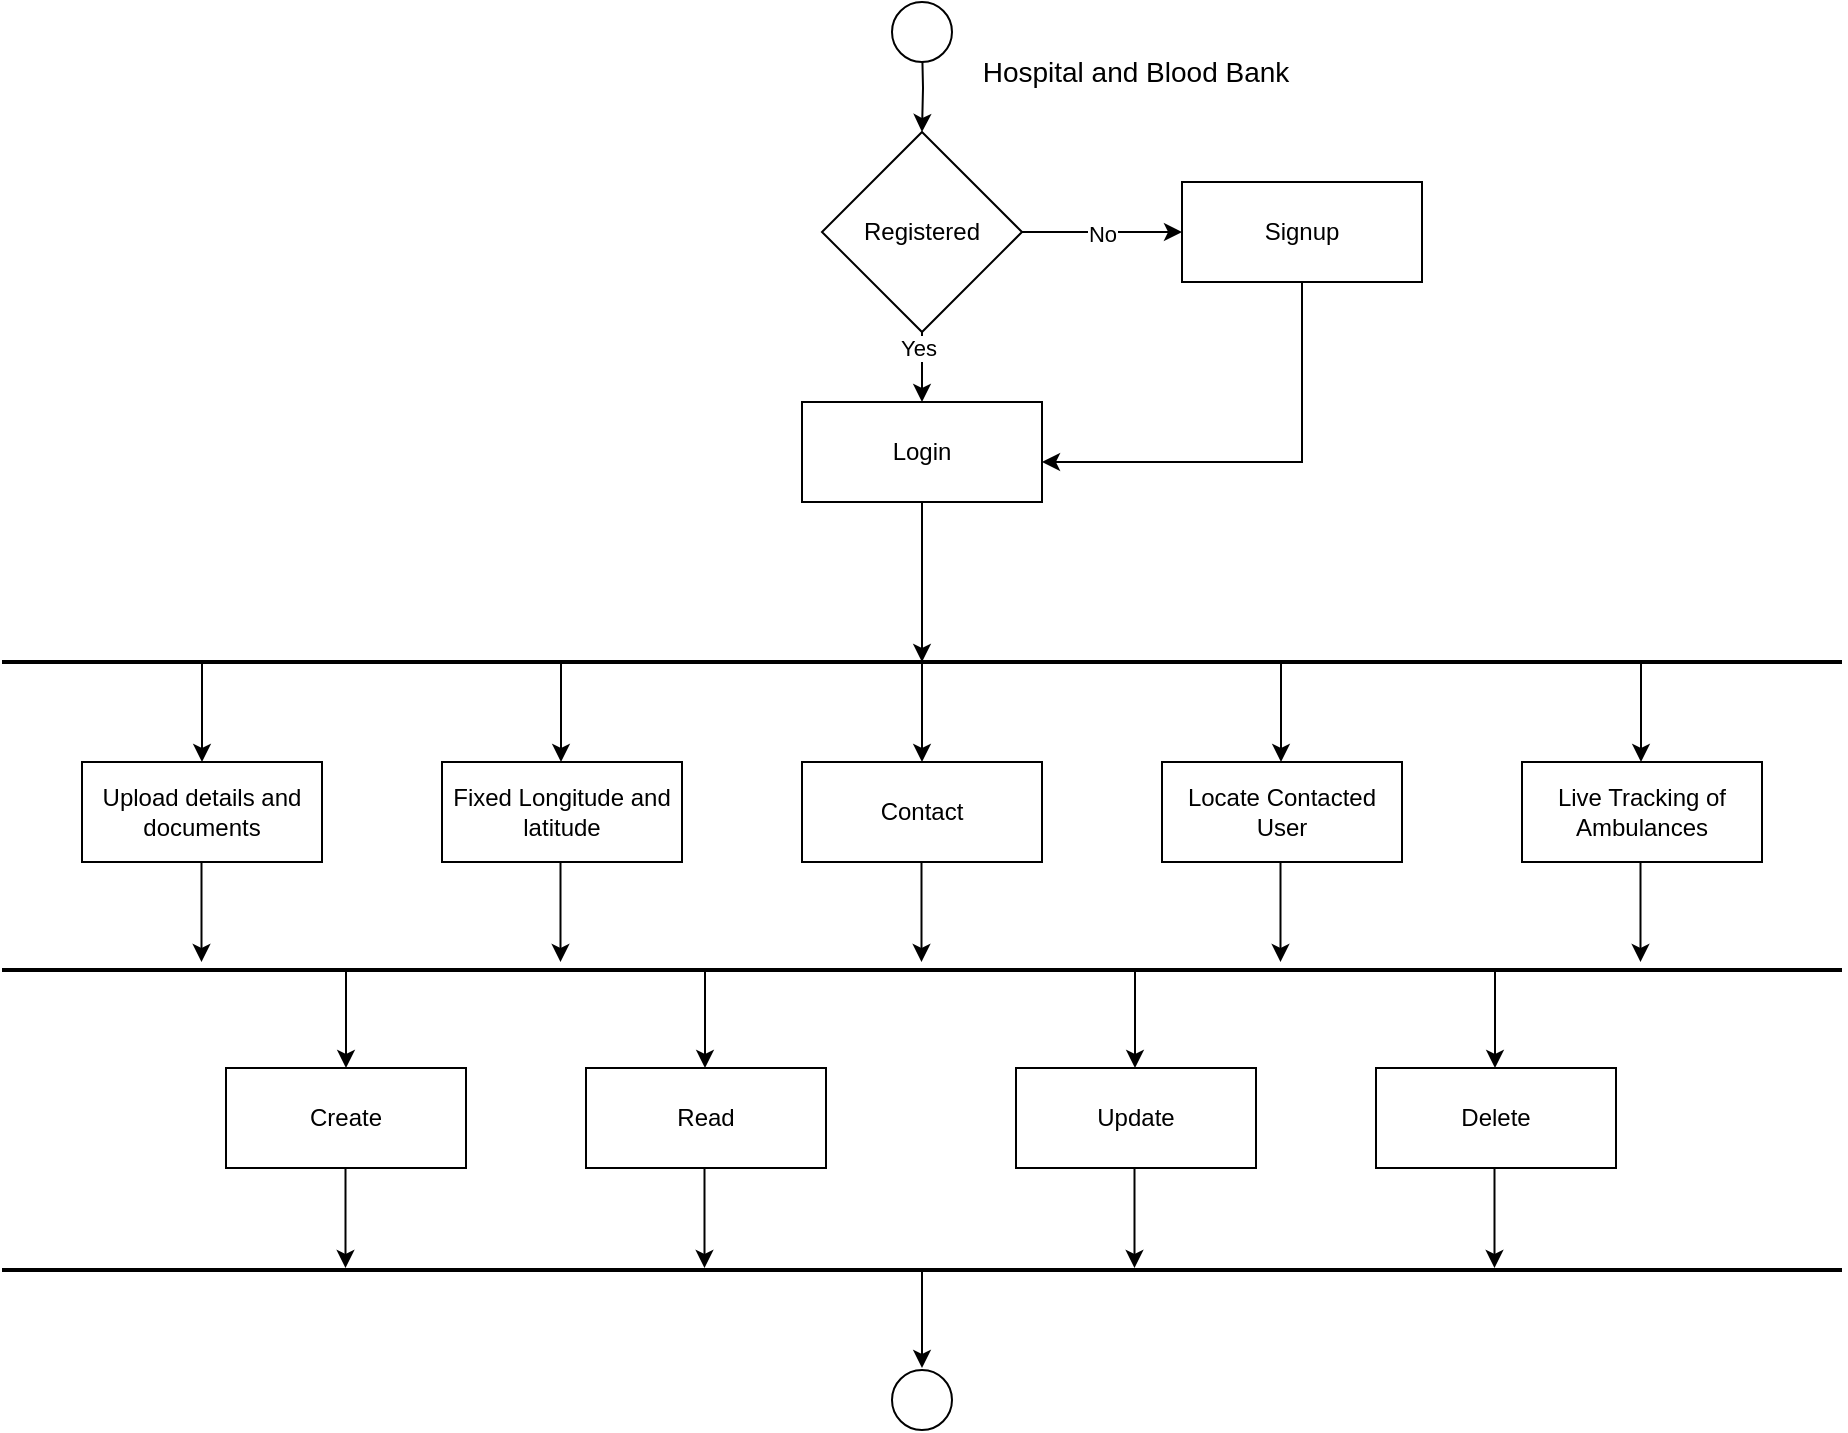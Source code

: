 <mxfile version="28.1.0">
  <diagram name="Page-1" id="knrP1FRMyhIRJTOhsAG8">
    <mxGraphModel dx="1924" dy="1731" grid="1" gridSize="10" guides="1" tooltips="1" connect="1" arrows="1" fold="1" page="1" pageScale="1" pageWidth="827" pageHeight="1169" math="0" shadow="0">
      <root>
        <mxCell id="0" />
        <mxCell id="1" parent="0" />
        <mxCell id="MtbSdQDAzY2VFWzhyp_4-2" value="" style="edgeStyle=orthogonalEdgeStyle;rounded=0;orthogonalLoop=1;jettySize=auto;html=1;" parent="1" target="7wEqkuw75IH8k5fswQXJ-28" edge="1">
          <mxGeometry relative="1" as="geometry">
            <mxPoint x="390" y="-10" as="sourcePoint" />
          </mxGeometry>
        </mxCell>
        <mxCell id="7wEqkuw75IH8k5fswQXJ-46" value="" style="edgeStyle=orthogonalEdgeStyle;rounded=0;orthogonalLoop=1;jettySize=auto;html=1;" parent="1" source="7wEqkuw75IH8k5fswQXJ-28" target="7wEqkuw75IH8k5fswQXJ-29" edge="1">
          <mxGeometry relative="1" as="geometry" />
        </mxCell>
        <mxCell id="7wEqkuw75IH8k5fswQXJ-70" value="No" style="edgeLabel;html=1;align=center;verticalAlign=middle;resizable=0;points=[];" parent="7wEqkuw75IH8k5fswQXJ-46" vertex="1" connectable="0">
          <mxGeometry x="-0.015" y="-1" relative="1" as="geometry">
            <mxPoint as="offset" />
          </mxGeometry>
        </mxCell>
        <mxCell id="7wEqkuw75IH8k5fswQXJ-57" style="edgeStyle=orthogonalEdgeStyle;rounded=0;orthogonalLoop=1;jettySize=auto;html=1;entryX=0.5;entryY=0;entryDx=0;entryDy=0;" parent="1" source="7wEqkuw75IH8k5fswQXJ-28" target="7wEqkuw75IH8k5fswQXJ-30" edge="1">
          <mxGeometry relative="1" as="geometry" />
        </mxCell>
        <mxCell id="7wEqkuw75IH8k5fswQXJ-71" value="Yes" style="edgeLabel;html=1;align=center;verticalAlign=middle;resizable=0;points=[];" parent="7wEqkuw75IH8k5fswQXJ-57" vertex="1" connectable="0">
          <mxGeometry x="-0.664" y="-2" relative="1" as="geometry">
            <mxPoint as="offset" />
          </mxGeometry>
        </mxCell>
        <mxCell id="7wEqkuw75IH8k5fswQXJ-28" value="Registered" style="rhombus;whiteSpace=wrap;html=1;" parent="1" vertex="1">
          <mxGeometry x="340" y="35" width="100" height="100" as="geometry" />
        </mxCell>
        <mxCell id="MtbSdQDAzY2VFWzhyp_4-5" style="edgeStyle=orthogonalEdgeStyle;rounded=0;orthogonalLoop=1;jettySize=auto;html=1;entryX=1;entryY=0.6;entryDx=0;entryDy=0;entryPerimeter=0;" parent="1" source="7wEqkuw75IH8k5fswQXJ-29" target="7wEqkuw75IH8k5fswQXJ-30" edge="1">
          <mxGeometry relative="1" as="geometry">
            <mxPoint x="580" y="200" as="targetPoint" />
            <Array as="points">
              <mxPoint x="580" y="200" />
            </Array>
          </mxGeometry>
        </mxCell>
        <mxCell id="7wEqkuw75IH8k5fswQXJ-29" value="Signup" style="rounded=0;whiteSpace=wrap;html=1;" parent="1" vertex="1">
          <mxGeometry x="520" y="60" width="120" height="50" as="geometry" />
        </mxCell>
        <mxCell id="7wEqkuw75IH8k5fswQXJ-58" value="" style="edgeStyle=orthogonalEdgeStyle;rounded=0;orthogonalLoop=1;jettySize=auto;html=1;" parent="1" source="7wEqkuw75IH8k5fswQXJ-30" edge="1">
          <mxGeometry relative="1" as="geometry">
            <mxPoint x="390" y="300" as="targetPoint" />
          </mxGeometry>
        </mxCell>
        <mxCell id="7wEqkuw75IH8k5fswQXJ-30" value="Login" style="rounded=0;whiteSpace=wrap;html=1;" parent="1" vertex="1">
          <mxGeometry x="330" y="170" width="120" height="50" as="geometry" />
        </mxCell>
        <mxCell id="7wEqkuw75IH8k5fswQXJ-34" value="Fixed Longitude and latitude" style="rounded=0;whiteSpace=wrap;html=1;" parent="1" vertex="1">
          <mxGeometry x="150" y="350" width="120" height="50" as="geometry" />
        </mxCell>
        <mxCell id="7wEqkuw75IH8k5fswQXJ-35" value="Contact" style="rounded=0;whiteSpace=wrap;html=1;" parent="1" vertex="1">
          <mxGeometry x="330" y="350" width="120" height="50" as="geometry" />
        </mxCell>
        <mxCell id="MtbSdQDAzY2VFWzhyp_4-16" value="Upload details and documents" style="rounded=0;whiteSpace=wrap;html=1;" parent="1" vertex="1">
          <mxGeometry x="-30" y="350" width="120" height="50" as="geometry" />
        </mxCell>
        <mxCell id="MtbSdQDAzY2VFWzhyp_4-17" value="Live Tracking of Ambulances" style="rounded=0;whiteSpace=wrap;html=1;" parent="1" vertex="1">
          <mxGeometry x="690" y="350" width="120" height="50" as="geometry" />
        </mxCell>
        <mxCell id="WK3NlKsNAJOg3aepo1eA-1" value="Locate Contacted User" style="rounded=0;whiteSpace=wrap;html=1;" parent="1" vertex="1">
          <mxGeometry x="510" y="350" width="120" height="50" as="geometry" />
        </mxCell>
        <mxCell id="nb5A6RRDomXuttytV97Y-1" value="" style="ellipse;whiteSpace=wrap;html=1;aspect=fixed;" vertex="1" parent="1">
          <mxGeometry x="375" y="-30" width="30" height="30" as="geometry" />
        </mxCell>
        <mxCell id="nb5A6RRDomXuttytV97Y-3" value="" style="endArrow=none;html=1;rounded=0;fontStyle=1;startSize=15;strokeColor=default;strokeWidth=2;" edge="1" parent="1">
          <mxGeometry width="50" height="50" relative="1" as="geometry">
            <mxPoint x="-70" y="300" as="sourcePoint" />
            <mxPoint x="850" y="300" as="targetPoint" />
          </mxGeometry>
        </mxCell>
        <mxCell id="nb5A6RRDomXuttytV97Y-5" value="" style="endArrow=none;html=1;rounded=0;fontStyle=1;startSize=15;strokeColor=default;strokeWidth=2;" edge="1" parent="1">
          <mxGeometry width="50" height="50" relative="1" as="geometry">
            <mxPoint x="-70" y="454" as="sourcePoint" />
            <mxPoint x="850" y="454" as="targetPoint" />
          </mxGeometry>
        </mxCell>
        <mxCell id="nb5A6RRDomXuttytV97Y-6" value="" style="endArrow=classic;html=1;rounded=0;" edge="1" parent="1" target="MtbSdQDAzY2VFWzhyp_4-16">
          <mxGeometry width="50" height="50" relative="1" as="geometry">
            <mxPoint x="30" y="300" as="sourcePoint" />
            <mxPoint x="360" y="440" as="targetPoint" />
          </mxGeometry>
        </mxCell>
        <mxCell id="nb5A6RRDomXuttytV97Y-7" value="" style="endArrow=classic;html=1;rounded=0;" edge="1" parent="1">
          <mxGeometry width="50" height="50" relative="1" as="geometry">
            <mxPoint x="209.5" y="300" as="sourcePoint" />
            <mxPoint x="209.5" y="350" as="targetPoint" />
          </mxGeometry>
        </mxCell>
        <mxCell id="nb5A6RRDomXuttytV97Y-8" value="" style="endArrow=classic;html=1;rounded=0;" edge="1" parent="1">
          <mxGeometry width="50" height="50" relative="1" as="geometry">
            <mxPoint x="390" y="300" as="sourcePoint" />
            <mxPoint x="390" y="350" as="targetPoint" />
          </mxGeometry>
        </mxCell>
        <mxCell id="nb5A6RRDomXuttytV97Y-9" value="" style="endArrow=classic;html=1;rounded=0;" edge="1" parent="1">
          <mxGeometry width="50" height="50" relative="1" as="geometry">
            <mxPoint x="569.5" y="300" as="sourcePoint" />
            <mxPoint x="569.5" y="350" as="targetPoint" />
          </mxGeometry>
        </mxCell>
        <mxCell id="nb5A6RRDomXuttytV97Y-10" value="" style="endArrow=classic;html=1;rounded=0;" edge="1" parent="1">
          <mxGeometry width="50" height="50" relative="1" as="geometry">
            <mxPoint x="749.5" y="300" as="sourcePoint" />
            <mxPoint x="749.5" y="350" as="targetPoint" />
          </mxGeometry>
        </mxCell>
        <mxCell id="nb5A6RRDomXuttytV97Y-11" value="" style="endArrow=classic;html=1;rounded=0;" edge="1" parent="1">
          <mxGeometry width="50" height="50" relative="1" as="geometry">
            <mxPoint x="29.75" y="400" as="sourcePoint" />
            <mxPoint x="29.75" y="450" as="targetPoint" />
          </mxGeometry>
        </mxCell>
        <mxCell id="nb5A6RRDomXuttytV97Y-12" value="" style="endArrow=classic;html=1;rounded=0;" edge="1" parent="1">
          <mxGeometry width="50" height="50" relative="1" as="geometry">
            <mxPoint x="209.25" y="400" as="sourcePoint" />
            <mxPoint x="209.25" y="450" as="targetPoint" />
          </mxGeometry>
        </mxCell>
        <mxCell id="nb5A6RRDomXuttytV97Y-13" value="" style="endArrow=classic;html=1;rounded=0;" edge="1" parent="1">
          <mxGeometry width="50" height="50" relative="1" as="geometry">
            <mxPoint x="389.75" y="400" as="sourcePoint" />
            <mxPoint x="389.75" y="450" as="targetPoint" />
          </mxGeometry>
        </mxCell>
        <mxCell id="nb5A6RRDomXuttytV97Y-14" value="" style="endArrow=classic;html=1;rounded=0;" edge="1" parent="1">
          <mxGeometry width="50" height="50" relative="1" as="geometry">
            <mxPoint x="569.25" y="400" as="sourcePoint" />
            <mxPoint x="569.25" y="450" as="targetPoint" />
          </mxGeometry>
        </mxCell>
        <mxCell id="nb5A6RRDomXuttytV97Y-15" value="" style="endArrow=classic;html=1;rounded=0;" edge="1" parent="1">
          <mxGeometry width="50" height="50" relative="1" as="geometry">
            <mxPoint x="749.25" y="400" as="sourcePoint" />
            <mxPoint x="749.25" y="450" as="targetPoint" />
          </mxGeometry>
        </mxCell>
        <mxCell id="nb5A6RRDomXuttytV97Y-16" value="" style="endArrow=classic;html=1;rounded=0;" edge="1" parent="1">
          <mxGeometry width="50" height="50" relative="1" as="geometry">
            <mxPoint x="390" y="603" as="sourcePoint" />
            <mxPoint x="390" y="653" as="targetPoint" />
          </mxGeometry>
        </mxCell>
        <mxCell id="nb5A6RRDomXuttytV97Y-17" value="" style="ellipse;whiteSpace=wrap;html=1;aspect=fixed;" vertex="1" parent="1">
          <mxGeometry x="375" y="654" width="30" height="30" as="geometry" />
        </mxCell>
        <mxCell id="nb5A6RRDomXuttytV97Y-18" value="&lt;font style=&quot;font-size: 14px;&quot;&gt;Hospital and Blood Bank&lt;/font&gt;" style="text;html=1;align=center;verticalAlign=middle;whiteSpace=wrap;rounded=0;" vertex="1" parent="1">
          <mxGeometry x="414" y="-10" width="166" height="30" as="geometry" />
        </mxCell>
        <mxCell id="nb5A6RRDomXuttytV97Y-19" value="Read" style="rounded=0;whiteSpace=wrap;html=1;" vertex="1" parent="1">
          <mxGeometry x="222" y="503" width="120" height="50" as="geometry" />
        </mxCell>
        <mxCell id="nb5A6RRDomXuttytV97Y-21" value="Create" style="rounded=0;whiteSpace=wrap;html=1;" vertex="1" parent="1">
          <mxGeometry x="42" y="503" width="120" height="50" as="geometry" />
        </mxCell>
        <mxCell id="nb5A6RRDomXuttytV97Y-22" value="Delete" style="rounded=0;whiteSpace=wrap;html=1;" vertex="1" parent="1">
          <mxGeometry x="617" y="503" width="120" height="50" as="geometry" />
        </mxCell>
        <mxCell id="nb5A6RRDomXuttytV97Y-23" value="Update" style="rounded=0;whiteSpace=wrap;html=1;" vertex="1" parent="1">
          <mxGeometry x="437" y="503" width="120" height="50" as="geometry" />
        </mxCell>
        <mxCell id="nb5A6RRDomXuttytV97Y-25" value="" style="endArrow=none;html=1;rounded=0;fontStyle=1;startSize=15;strokeColor=default;strokeWidth=2;" edge="1" parent="1">
          <mxGeometry width="50" height="50" relative="1" as="geometry">
            <mxPoint x="-70" y="604" as="sourcePoint" />
            <mxPoint x="850" y="604" as="targetPoint" />
          </mxGeometry>
        </mxCell>
        <mxCell id="nb5A6RRDomXuttytV97Y-26" value="" style="endArrow=classic;html=1;rounded=0;" edge="1" parent="1" target="nb5A6RRDomXuttytV97Y-21">
          <mxGeometry width="50" height="50" relative="1" as="geometry">
            <mxPoint x="102" y="453" as="sourcePoint" />
            <mxPoint x="432" y="593" as="targetPoint" />
          </mxGeometry>
        </mxCell>
        <mxCell id="nb5A6RRDomXuttytV97Y-27" value="" style="endArrow=classic;html=1;rounded=0;" edge="1" parent="1">
          <mxGeometry width="50" height="50" relative="1" as="geometry">
            <mxPoint x="281.5" y="453" as="sourcePoint" />
            <mxPoint x="281.5" y="503" as="targetPoint" />
          </mxGeometry>
        </mxCell>
        <mxCell id="nb5A6RRDomXuttytV97Y-29" value="" style="endArrow=classic;html=1;rounded=0;" edge="1" parent="1">
          <mxGeometry width="50" height="50" relative="1" as="geometry">
            <mxPoint x="496.5" y="453" as="sourcePoint" />
            <mxPoint x="496.5" y="503" as="targetPoint" />
          </mxGeometry>
        </mxCell>
        <mxCell id="nb5A6RRDomXuttytV97Y-30" value="" style="endArrow=classic;html=1;rounded=0;" edge="1" parent="1">
          <mxGeometry width="50" height="50" relative="1" as="geometry">
            <mxPoint x="676.5" y="453" as="sourcePoint" />
            <mxPoint x="676.5" y="503" as="targetPoint" />
          </mxGeometry>
        </mxCell>
        <mxCell id="nb5A6RRDomXuttytV97Y-31" value="" style="endArrow=classic;html=1;rounded=0;" edge="1" parent="1">
          <mxGeometry width="50" height="50" relative="1" as="geometry">
            <mxPoint x="101.75" y="553" as="sourcePoint" />
            <mxPoint x="101.75" y="603" as="targetPoint" />
          </mxGeometry>
        </mxCell>
        <mxCell id="nb5A6RRDomXuttytV97Y-32" value="" style="endArrow=classic;html=1;rounded=0;" edge="1" parent="1">
          <mxGeometry width="50" height="50" relative="1" as="geometry">
            <mxPoint x="281.25" y="553" as="sourcePoint" />
            <mxPoint x="281.25" y="603" as="targetPoint" />
          </mxGeometry>
        </mxCell>
        <mxCell id="nb5A6RRDomXuttytV97Y-34" value="" style="endArrow=classic;html=1;rounded=0;" edge="1" parent="1">
          <mxGeometry width="50" height="50" relative="1" as="geometry">
            <mxPoint x="496.25" y="553" as="sourcePoint" />
            <mxPoint x="496.25" y="603" as="targetPoint" />
          </mxGeometry>
        </mxCell>
        <mxCell id="nb5A6RRDomXuttytV97Y-35" value="" style="endArrow=classic;html=1;rounded=0;" edge="1" parent="1">
          <mxGeometry width="50" height="50" relative="1" as="geometry">
            <mxPoint x="676.25" y="553" as="sourcePoint" />
            <mxPoint x="676.25" y="603" as="targetPoint" />
          </mxGeometry>
        </mxCell>
      </root>
    </mxGraphModel>
  </diagram>
</mxfile>
